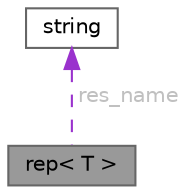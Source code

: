 digraph "rep&lt; T &gt;"
{
 // LATEX_PDF_SIZE
  bgcolor="transparent";
  edge [fontname=Helvetica,fontsize=10,labelfontname=Helvetica,labelfontsize=10];
  node [fontname=Helvetica,fontsize=10,shape=box,height=0.2,width=0.4];
  Node1 [id="Node000001",label="rep\< T \>",height=0.2,width=0.4,color="gray40", fillcolor="grey60", style="filled", fontcolor="black",tooltip="base class of resources"];
  Node2 -> Node1 [id="edge1_Node000001_Node000002",dir="back",color="darkorchid3",style="dashed",tooltip=" ",label=" res_name",fontcolor="grey" ];
  Node2 [id="Node000002",label="string",height=0.2,width=0.4,color="gray40", fillcolor="white", style="filled",URL="$classstring.html",tooltip=" "];
}
